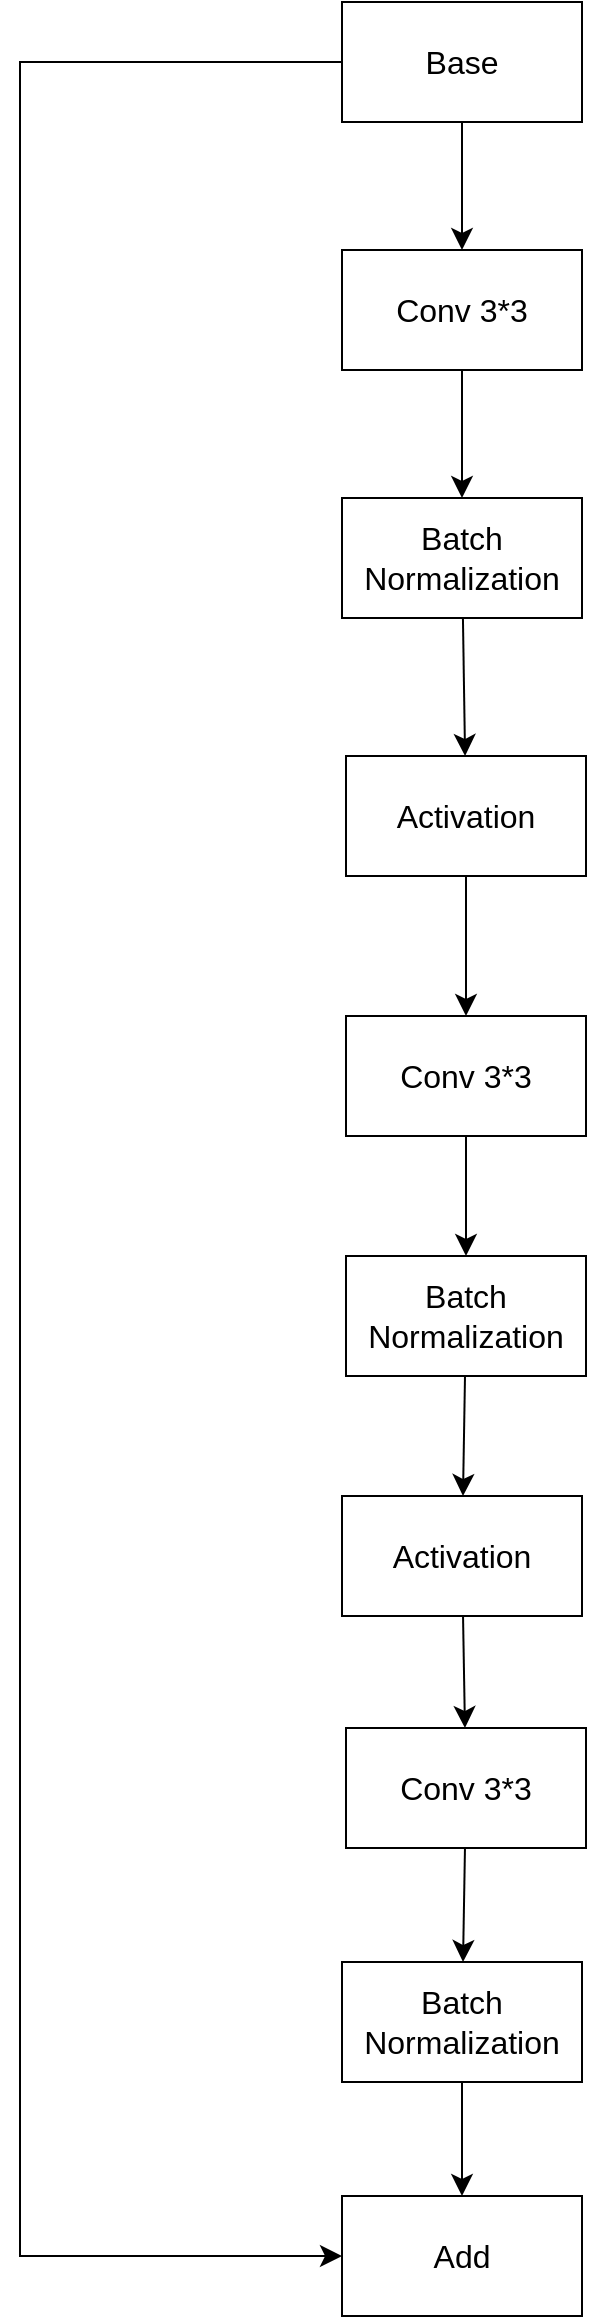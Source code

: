 <mxfile version="21.1.2" type="github">
  <diagram name="Page-1" id="jhdb1bS8tkHZ0nIxmhKl">
    <mxGraphModel dx="2980" dy="1654" grid="0" gridSize="10" guides="1" tooltips="1" connect="1" arrows="1" fold="1" page="0" pageScale="1" pageWidth="850" pageHeight="1100" math="0" shadow="0">
      <root>
        <mxCell id="0" />
        <mxCell id="1" parent="0" />
        <mxCell id="_Su10mAzq5AuRReAk_2e-39" value="" style="edgeStyle=none;curved=1;rounded=0;orthogonalLoop=1;jettySize=auto;html=1;fontSize=12;startSize=8;endSize=8;" edge="1" parent="1" source="_Su10mAzq5AuRReAk_2e-1" target="_Su10mAzq5AuRReAk_2e-2">
          <mxGeometry relative="1" as="geometry" />
        </mxCell>
        <mxCell id="_Su10mAzq5AuRReAk_2e-1" value="Conv 3*3" style="rounded=0;whiteSpace=wrap;html=1;fontSize=16;" vertex="1" parent="1">
          <mxGeometry x="138" y="-175" width="120" height="60" as="geometry" />
        </mxCell>
        <mxCell id="_Su10mAzq5AuRReAk_2e-43" value="" style="edgeStyle=none;curved=1;rounded=0;orthogonalLoop=1;jettySize=auto;html=1;fontSize=12;startSize=8;endSize=8;" edge="1" parent="1" source="_Su10mAzq5AuRReAk_2e-2" target="_Su10mAzq5AuRReAk_2e-14">
          <mxGeometry relative="1" as="geometry" />
        </mxCell>
        <mxCell id="_Su10mAzq5AuRReAk_2e-2" value="Batch Normalization" style="rounded=0;whiteSpace=wrap;html=1;fontSize=16;" vertex="1" parent="1">
          <mxGeometry x="138" y="-51" width="120" height="60" as="geometry" />
        </mxCell>
        <mxCell id="_Su10mAzq5AuRReAk_2e-4" value="Base" style="rounded=0;whiteSpace=wrap;html=1;fontSize=16;" vertex="1" parent="1">
          <mxGeometry x="138" y="-299" width="120" height="60" as="geometry" />
        </mxCell>
        <mxCell id="_Su10mAzq5AuRReAk_2e-5" value="Add" style="rounded=0;whiteSpace=wrap;html=1;fontSize=16;" vertex="1" parent="1">
          <mxGeometry x="138" y="798" width="120" height="60" as="geometry" />
        </mxCell>
        <mxCell id="_Su10mAzq5AuRReAk_2e-49" value="" style="edgeStyle=none;curved=1;rounded=0;orthogonalLoop=1;jettySize=auto;html=1;fontSize=12;startSize=8;endSize=8;" edge="1" parent="1" source="_Su10mAzq5AuRReAk_2e-6" target="_Su10mAzq5AuRReAk_2e-5">
          <mxGeometry relative="1" as="geometry" />
        </mxCell>
        <mxCell id="_Su10mAzq5AuRReAk_2e-6" value="Batch Normalization" style="rounded=0;whiteSpace=wrap;html=1;fontSize=16;" vertex="1" parent="1">
          <mxGeometry x="138" y="681" width="120" height="60" as="geometry" />
        </mxCell>
        <mxCell id="_Su10mAzq5AuRReAk_2e-48" value="" style="edgeStyle=none;curved=1;rounded=0;orthogonalLoop=1;jettySize=auto;html=1;fontSize=12;startSize=8;endSize=8;" edge="1" parent="1" source="_Su10mAzq5AuRReAk_2e-8" target="_Su10mAzq5AuRReAk_2e-6">
          <mxGeometry relative="1" as="geometry" />
        </mxCell>
        <mxCell id="_Su10mAzq5AuRReAk_2e-8" value="Conv 3*3" style="rounded=0;whiteSpace=wrap;html=1;fontSize=16;" vertex="1" parent="1">
          <mxGeometry x="140" y="564" width="120" height="60" as="geometry" />
        </mxCell>
        <mxCell id="_Su10mAzq5AuRReAk_2e-47" value="" style="edgeStyle=none;curved=1;rounded=0;orthogonalLoop=1;jettySize=auto;html=1;fontSize=12;startSize=8;endSize=8;" edge="1" parent="1" source="_Su10mAzq5AuRReAk_2e-9" target="_Su10mAzq5AuRReAk_2e-8">
          <mxGeometry relative="1" as="geometry" />
        </mxCell>
        <mxCell id="_Su10mAzq5AuRReAk_2e-9" value="Activation" style="rounded=0;whiteSpace=wrap;html=1;fontSize=16;" vertex="1" parent="1">
          <mxGeometry x="138" y="448" width="120" height="60" as="geometry" />
        </mxCell>
        <mxCell id="_Su10mAzq5AuRReAk_2e-46" value="" style="edgeStyle=none;curved=1;rounded=0;orthogonalLoop=1;jettySize=auto;html=1;fontSize=12;startSize=8;endSize=8;" edge="1" parent="1" source="_Su10mAzq5AuRReAk_2e-10" target="_Su10mAzq5AuRReAk_2e-9">
          <mxGeometry relative="1" as="geometry" />
        </mxCell>
        <mxCell id="_Su10mAzq5AuRReAk_2e-10" value="Batch Normalization" style="rounded=0;whiteSpace=wrap;html=1;fontSize=16;" vertex="1" parent="1">
          <mxGeometry x="140" y="328" width="120" height="60" as="geometry" />
        </mxCell>
        <mxCell id="_Su10mAzq5AuRReAk_2e-45" value="" style="edgeStyle=none;curved=1;rounded=0;orthogonalLoop=1;jettySize=auto;html=1;fontSize=12;startSize=8;endSize=8;" edge="1" parent="1" source="_Su10mAzq5AuRReAk_2e-11" target="_Su10mAzq5AuRReAk_2e-10">
          <mxGeometry relative="1" as="geometry" />
        </mxCell>
        <mxCell id="_Su10mAzq5AuRReAk_2e-11" value="Conv 3*3" style="rounded=0;whiteSpace=wrap;html=1;fontSize=16;" vertex="1" parent="1">
          <mxGeometry x="140" y="208" width="120" height="60" as="geometry" />
        </mxCell>
        <mxCell id="_Su10mAzq5AuRReAk_2e-44" value="" style="edgeStyle=none;curved=1;rounded=0;orthogonalLoop=1;jettySize=auto;html=1;fontSize=12;startSize=8;endSize=8;" edge="1" parent="1" source="_Su10mAzq5AuRReAk_2e-14" target="_Su10mAzq5AuRReAk_2e-11">
          <mxGeometry relative="1" as="geometry" />
        </mxCell>
        <mxCell id="_Su10mAzq5AuRReAk_2e-14" value="Activation" style="rounded=0;whiteSpace=wrap;html=1;fontSize=16;" vertex="1" parent="1">
          <mxGeometry x="140" y="78" width="120" height="60" as="geometry" />
        </mxCell>
        <mxCell id="_Su10mAzq5AuRReAk_2e-38" value="" style="edgeStyle=segmentEdgeStyle;endArrow=classic;html=1;curved=0;rounded=0;endSize=8;startSize=8;fontSize=12;" edge="1" parent="1" target="_Su10mAzq5AuRReAk_2e-1">
          <mxGeometry width="50" height="50" relative="1" as="geometry">
            <mxPoint x="188" y="-239" as="sourcePoint" />
            <mxPoint x="238" y="-289" as="targetPoint" />
          </mxGeometry>
        </mxCell>
        <mxCell id="_Su10mAzq5AuRReAk_2e-50" value="" style="edgeStyle=elbowEdgeStyle;elbow=horizontal;endArrow=classic;html=1;curved=0;rounded=0;endSize=8;startSize=8;fontSize=12;entryX=0;entryY=0.5;entryDx=0;entryDy=0;exitX=0;exitY=0.5;exitDx=0;exitDy=0;" edge="1" parent="1" source="_Su10mAzq5AuRReAk_2e-4" target="_Su10mAzq5AuRReAk_2e-5">
          <mxGeometry width="50" height="50" relative="1" as="geometry">
            <mxPoint x="-772" y="-327" as="sourcePoint" />
            <mxPoint x="162" y="318" as="targetPoint" />
            <Array as="points">
              <mxPoint x="-23" y="348" />
            </Array>
          </mxGeometry>
        </mxCell>
      </root>
    </mxGraphModel>
  </diagram>
</mxfile>
